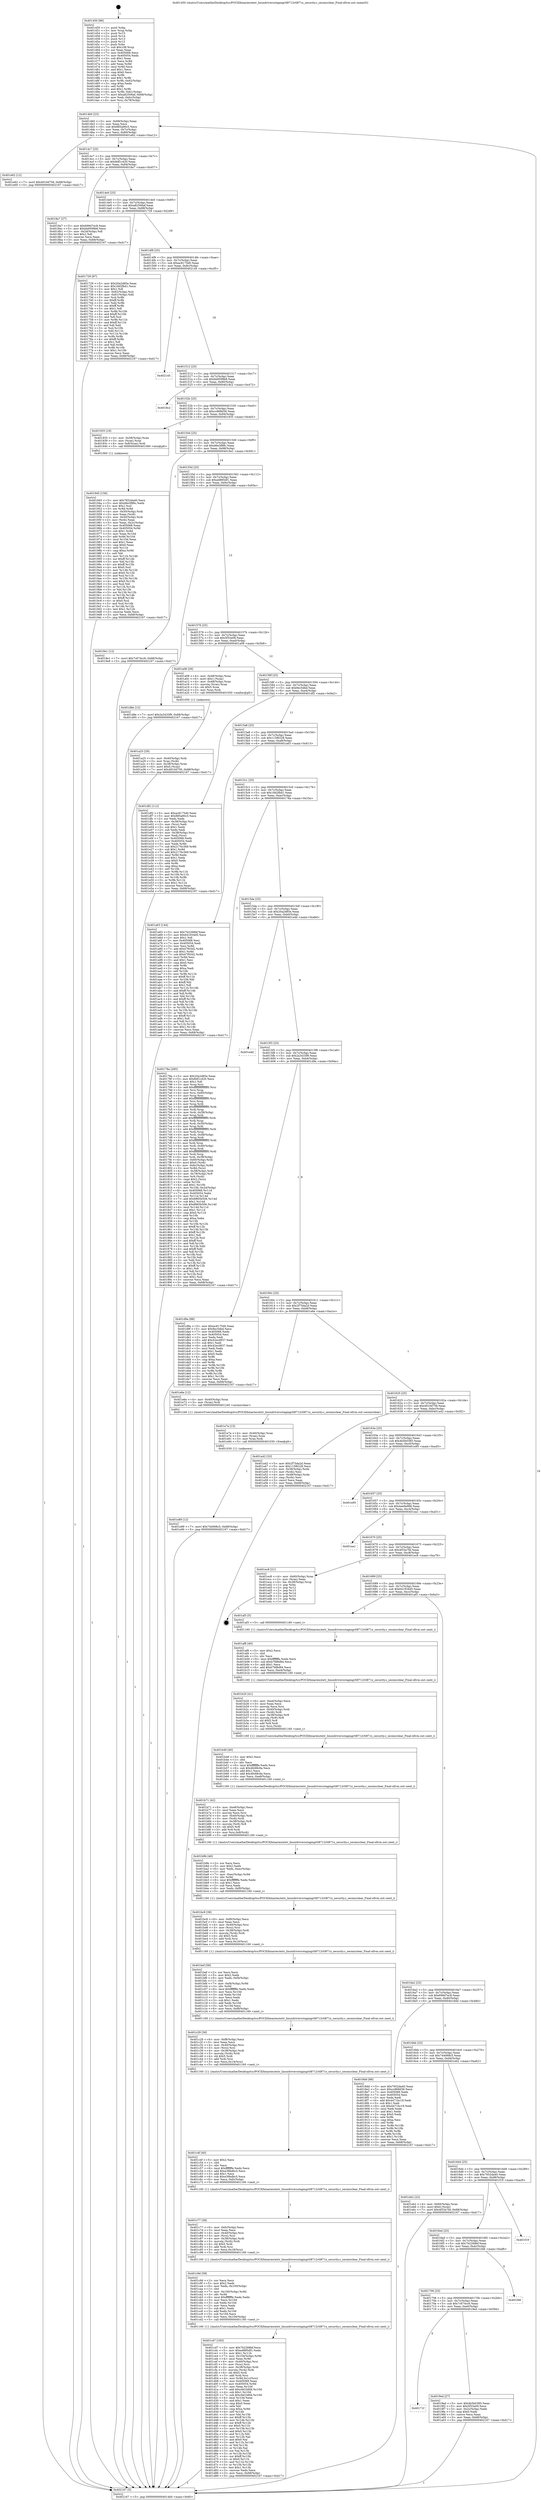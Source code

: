 digraph "0x401450" {
  label = "0x401450 (/mnt/c/Users/mathe/Desktop/tcc/POCII/binaries/extr_linuxdriversstagingrtl8712rtl871x_security.c_secmicclear_Final-ollvm.out::main(0))"
  labelloc = "t"
  node[shape=record]

  Entry [label="",width=0.3,height=0.3,shape=circle,fillcolor=black,style=filled]
  "0x4014b0" [label="{
     0x4014b0 [23]\l
     | [instrs]\l
     &nbsp;&nbsp;0x4014b0 \<+3\>: mov -0x68(%rbp),%eax\l
     &nbsp;&nbsp;0x4014b3 \<+2\>: mov %eax,%ecx\l
     &nbsp;&nbsp;0x4014b5 \<+6\>: sub $0x885a90c5,%ecx\l
     &nbsp;&nbsp;0x4014bb \<+3\>: mov %eax,-0x7c(%rbp)\l
     &nbsp;&nbsp;0x4014be \<+3\>: mov %ecx,-0x80(%rbp)\l
     &nbsp;&nbsp;0x4014c1 \<+6\>: je 0000000000401e62 \<main+0xa12\>\l
  }"]
  "0x401e62" [label="{
     0x401e62 [12]\l
     | [instrs]\l
     &nbsp;&nbsp;0x401e62 \<+7\>: movl $0x4910d756,-0x68(%rbp)\l
     &nbsp;&nbsp;0x401e69 \<+5\>: jmp 0000000000402167 \<main+0xd17\>\l
  }"]
  "0x4014c7" [label="{
     0x4014c7 [25]\l
     | [instrs]\l
     &nbsp;&nbsp;0x4014c7 \<+5\>: jmp 00000000004014cc \<main+0x7c\>\l
     &nbsp;&nbsp;0x4014cc \<+3\>: mov -0x7c(%rbp),%eax\l
     &nbsp;&nbsp;0x4014cf \<+5\>: sub $0x8df1c420,%eax\l
     &nbsp;&nbsp;0x4014d4 \<+6\>: mov %eax,-0x84(%rbp)\l
     &nbsp;&nbsp;0x4014da \<+6\>: je 00000000004018a7 \<main+0x457\>\l
  }"]
  Exit [label="",width=0.3,height=0.3,shape=circle,fillcolor=black,style=filled,peripheries=2]
  "0x4018a7" [label="{
     0x4018a7 [27]\l
     | [instrs]\l
     &nbsp;&nbsp;0x4018a7 \<+5\>: mov $0x699d7ec8,%eax\l
     &nbsp;&nbsp;0x4018ac \<+5\>: mov $0xbb9599b8,%ecx\l
     &nbsp;&nbsp;0x4018b1 \<+3\>: mov -0x2d(%rbp),%dl\l
     &nbsp;&nbsp;0x4018b4 \<+3\>: test $0x1,%dl\l
     &nbsp;&nbsp;0x4018b7 \<+3\>: cmovne %ecx,%eax\l
     &nbsp;&nbsp;0x4018ba \<+3\>: mov %eax,-0x68(%rbp)\l
     &nbsp;&nbsp;0x4018bd \<+5\>: jmp 0000000000402167 \<main+0xd17\>\l
  }"]
  "0x4014e0" [label="{
     0x4014e0 [25]\l
     | [instrs]\l
     &nbsp;&nbsp;0x4014e0 \<+5\>: jmp 00000000004014e5 \<main+0x95\>\l
     &nbsp;&nbsp;0x4014e5 \<+3\>: mov -0x7c(%rbp),%eax\l
     &nbsp;&nbsp;0x4014e8 \<+5\>: sub $0xa82506af,%eax\l
     &nbsp;&nbsp;0x4014ed \<+6\>: mov %eax,-0x88(%rbp)\l
     &nbsp;&nbsp;0x4014f3 \<+6\>: je 0000000000401729 \<main+0x2d9\>\l
  }"]
  "0x401e89" [label="{
     0x401e89 [12]\l
     | [instrs]\l
     &nbsp;&nbsp;0x401e89 \<+7\>: movl $0x744068c5,-0x68(%rbp)\l
     &nbsp;&nbsp;0x401e90 \<+5\>: jmp 0000000000402167 \<main+0xd17\>\l
  }"]
  "0x401729" [label="{
     0x401729 [97]\l
     | [instrs]\l
     &nbsp;&nbsp;0x401729 \<+5\>: mov $0x20a2d85e,%eax\l
     &nbsp;&nbsp;0x40172e \<+5\>: mov $0x18d2fbd1,%ecx\l
     &nbsp;&nbsp;0x401733 \<+2\>: mov $0x1,%dl\l
     &nbsp;&nbsp;0x401735 \<+4\>: mov -0x62(%rbp),%sil\l
     &nbsp;&nbsp;0x401739 \<+4\>: mov -0x61(%rbp),%dil\l
     &nbsp;&nbsp;0x40173d \<+3\>: mov %sil,%r8b\l
     &nbsp;&nbsp;0x401740 \<+4\>: xor $0xff,%r8b\l
     &nbsp;&nbsp;0x401744 \<+3\>: mov %dil,%r9b\l
     &nbsp;&nbsp;0x401747 \<+4\>: xor $0xff,%r9b\l
     &nbsp;&nbsp;0x40174b \<+3\>: xor $0x1,%dl\l
     &nbsp;&nbsp;0x40174e \<+3\>: mov %r8b,%r10b\l
     &nbsp;&nbsp;0x401751 \<+4\>: and $0xff,%r10b\l
     &nbsp;&nbsp;0x401755 \<+3\>: and %dl,%sil\l
     &nbsp;&nbsp;0x401758 \<+3\>: mov %r9b,%r11b\l
     &nbsp;&nbsp;0x40175b \<+4\>: and $0xff,%r11b\l
     &nbsp;&nbsp;0x40175f \<+3\>: and %dl,%dil\l
     &nbsp;&nbsp;0x401762 \<+3\>: or %sil,%r10b\l
     &nbsp;&nbsp;0x401765 \<+3\>: or %dil,%r11b\l
     &nbsp;&nbsp;0x401768 \<+3\>: xor %r11b,%r10b\l
     &nbsp;&nbsp;0x40176b \<+3\>: or %r9b,%r8b\l
     &nbsp;&nbsp;0x40176e \<+4\>: xor $0xff,%r8b\l
     &nbsp;&nbsp;0x401772 \<+3\>: or $0x1,%dl\l
     &nbsp;&nbsp;0x401775 \<+3\>: and %dl,%r8b\l
     &nbsp;&nbsp;0x401778 \<+3\>: or %r8b,%r10b\l
     &nbsp;&nbsp;0x40177b \<+4\>: test $0x1,%r10b\l
     &nbsp;&nbsp;0x40177f \<+3\>: cmovne %ecx,%eax\l
     &nbsp;&nbsp;0x401782 \<+3\>: mov %eax,-0x68(%rbp)\l
     &nbsp;&nbsp;0x401785 \<+5\>: jmp 0000000000402167 \<main+0xd17\>\l
  }"]
  "0x4014f9" [label="{
     0x4014f9 [25]\l
     | [instrs]\l
     &nbsp;&nbsp;0x4014f9 \<+5\>: jmp 00000000004014fe \<main+0xae\>\l
     &nbsp;&nbsp;0x4014fe \<+3\>: mov -0x7c(%rbp),%eax\l
     &nbsp;&nbsp;0x401501 \<+5\>: sub $0xac8175d0,%eax\l
     &nbsp;&nbsp;0x401506 \<+6\>: mov %eax,-0x8c(%rbp)\l
     &nbsp;&nbsp;0x40150c \<+6\>: je 0000000000402145 \<main+0xcf5\>\l
  }"]
  "0x402167" [label="{
     0x402167 [5]\l
     | [instrs]\l
     &nbsp;&nbsp;0x402167 \<+5\>: jmp 00000000004014b0 \<main+0x60\>\l
  }"]
  "0x401450" [label="{
     0x401450 [96]\l
     | [instrs]\l
     &nbsp;&nbsp;0x401450 \<+1\>: push %rbp\l
     &nbsp;&nbsp;0x401451 \<+3\>: mov %rsp,%rbp\l
     &nbsp;&nbsp;0x401454 \<+2\>: push %r15\l
     &nbsp;&nbsp;0x401456 \<+2\>: push %r14\l
     &nbsp;&nbsp;0x401458 \<+2\>: push %r13\l
     &nbsp;&nbsp;0x40145a \<+2\>: push %r12\l
     &nbsp;&nbsp;0x40145c \<+1\>: push %rbx\l
     &nbsp;&nbsp;0x40145d \<+7\>: sub $0x108,%rsp\l
     &nbsp;&nbsp;0x401464 \<+2\>: xor %eax,%eax\l
     &nbsp;&nbsp;0x401466 \<+7\>: mov 0x405068,%ecx\l
     &nbsp;&nbsp;0x40146d \<+7\>: mov 0x405054,%edx\l
     &nbsp;&nbsp;0x401474 \<+3\>: sub $0x1,%eax\l
     &nbsp;&nbsp;0x401477 \<+3\>: mov %ecx,%r8d\l
     &nbsp;&nbsp;0x40147a \<+3\>: add %eax,%r8d\l
     &nbsp;&nbsp;0x40147d \<+4\>: imul %r8d,%ecx\l
     &nbsp;&nbsp;0x401481 \<+3\>: and $0x1,%ecx\l
     &nbsp;&nbsp;0x401484 \<+3\>: cmp $0x0,%ecx\l
     &nbsp;&nbsp;0x401487 \<+4\>: sete %r9b\l
     &nbsp;&nbsp;0x40148b \<+4\>: and $0x1,%r9b\l
     &nbsp;&nbsp;0x40148f \<+4\>: mov %r9b,-0x62(%rbp)\l
     &nbsp;&nbsp;0x401493 \<+3\>: cmp $0xa,%edx\l
     &nbsp;&nbsp;0x401496 \<+4\>: setl %r9b\l
     &nbsp;&nbsp;0x40149a \<+4\>: and $0x1,%r9b\l
     &nbsp;&nbsp;0x40149e \<+4\>: mov %r9b,-0x61(%rbp)\l
     &nbsp;&nbsp;0x4014a2 \<+7\>: movl $0xa82506af,-0x68(%rbp)\l
     &nbsp;&nbsp;0x4014a9 \<+3\>: mov %edi,-0x6c(%rbp)\l
     &nbsp;&nbsp;0x4014ac \<+4\>: mov %rsi,-0x78(%rbp)\l
  }"]
  "0x401e7a" [label="{
     0x401e7a [15]\l
     | [instrs]\l
     &nbsp;&nbsp;0x401e7a \<+4\>: mov -0x40(%rbp),%rax\l
     &nbsp;&nbsp;0x401e7e \<+3\>: mov (%rax),%rax\l
     &nbsp;&nbsp;0x401e81 \<+3\>: mov %rax,%rdi\l
     &nbsp;&nbsp;0x401e84 \<+5\>: call 0000000000401030 \<free@plt\>\l
     | [calls]\l
     &nbsp;&nbsp;0x401030 \{1\} (unknown)\l
  }"]
  "0x402145" [label="{
     0x402145\l
  }", style=dashed]
  "0x401512" [label="{
     0x401512 [25]\l
     | [instrs]\l
     &nbsp;&nbsp;0x401512 \<+5\>: jmp 0000000000401517 \<main+0xc7\>\l
     &nbsp;&nbsp;0x401517 \<+3\>: mov -0x7c(%rbp),%eax\l
     &nbsp;&nbsp;0x40151a \<+5\>: sub $0xbb9599b8,%eax\l
     &nbsp;&nbsp;0x40151f \<+6\>: mov %eax,-0x90(%rbp)\l
     &nbsp;&nbsp;0x401525 \<+6\>: je 00000000004018c2 \<main+0x472\>\l
  }"]
  "0x401cd7" [label="{
     0x401cd7 [183]\l
     | [instrs]\l
     &nbsp;&nbsp;0x401cd7 \<+5\>: mov $0x7b2268bf,%ecx\l
     &nbsp;&nbsp;0x401cdc \<+5\>: mov $0xed885df1,%edx\l
     &nbsp;&nbsp;0x401ce1 \<+3\>: mov $0x1,%r11b\l
     &nbsp;&nbsp;0x401ce4 \<+7\>: mov -0x104(%rbp),%r9d\l
     &nbsp;&nbsp;0x401ceb \<+4\>: imul %eax,%r9d\l
     &nbsp;&nbsp;0x401cef \<+4\>: mov -0x40(%rbp),%rsi\l
     &nbsp;&nbsp;0x401cf3 \<+3\>: mov (%rsi),%rsi\l
     &nbsp;&nbsp;0x401cf6 \<+4\>: mov -0x38(%rbp),%rdi\l
     &nbsp;&nbsp;0x401cfa \<+3\>: movslq (%rdi),%rdi\l
     &nbsp;&nbsp;0x401cfd \<+4\>: shl $0x5,%rdi\l
     &nbsp;&nbsp;0x401d01 \<+3\>: add %rdi,%rsi\l
     &nbsp;&nbsp;0x401d04 \<+4\>: mov %r9d,0x1c(%rsi)\l
     &nbsp;&nbsp;0x401d08 \<+7\>: mov 0x405068,%eax\l
     &nbsp;&nbsp;0x401d0f \<+8\>: mov 0x405054,%r9d\l
     &nbsp;&nbsp;0x401d17 \<+3\>: mov %eax,%r10d\l
     &nbsp;&nbsp;0x401d1a \<+7\>: add $0xc6d1bfd4,%r10d\l
     &nbsp;&nbsp;0x401d21 \<+4\>: sub $0x1,%r10d\l
     &nbsp;&nbsp;0x401d25 \<+7\>: sub $0xc6d1bfd4,%r10d\l
     &nbsp;&nbsp;0x401d2c \<+4\>: imul %r10d,%eax\l
     &nbsp;&nbsp;0x401d30 \<+3\>: and $0x1,%eax\l
     &nbsp;&nbsp;0x401d33 \<+3\>: cmp $0x0,%eax\l
     &nbsp;&nbsp;0x401d36 \<+3\>: sete %bl\l
     &nbsp;&nbsp;0x401d39 \<+4\>: cmp $0xa,%r9d\l
     &nbsp;&nbsp;0x401d3d \<+4\>: setl %r14b\l
     &nbsp;&nbsp;0x401d41 \<+3\>: mov %bl,%r15b\l
     &nbsp;&nbsp;0x401d44 \<+4\>: xor $0xff,%r15b\l
     &nbsp;&nbsp;0x401d48 \<+3\>: mov %r14b,%r12b\l
     &nbsp;&nbsp;0x401d4b \<+4\>: xor $0xff,%r12b\l
     &nbsp;&nbsp;0x401d4f \<+4\>: xor $0x0,%r11b\l
     &nbsp;&nbsp;0x401d53 \<+3\>: mov %r15b,%r13b\l
     &nbsp;&nbsp;0x401d56 \<+4\>: and $0x0,%r13b\l
     &nbsp;&nbsp;0x401d5a \<+3\>: and %r11b,%bl\l
     &nbsp;&nbsp;0x401d5d \<+3\>: mov %r12b,%al\l
     &nbsp;&nbsp;0x401d60 \<+2\>: and $0x0,%al\l
     &nbsp;&nbsp;0x401d62 \<+3\>: and %r11b,%r14b\l
     &nbsp;&nbsp;0x401d65 \<+3\>: or %bl,%r13b\l
     &nbsp;&nbsp;0x401d68 \<+3\>: or %r14b,%al\l
     &nbsp;&nbsp;0x401d6b \<+3\>: xor %al,%r13b\l
     &nbsp;&nbsp;0x401d6e \<+3\>: or %r12b,%r15b\l
     &nbsp;&nbsp;0x401d71 \<+4\>: xor $0xff,%r15b\l
     &nbsp;&nbsp;0x401d75 \<+4\>: or $0x0,%r11b\l
     &nbsp;&nbsp;0x401d79 \<+3\>: and %r11b,%r15b\l
     &nbsp;&nbsp;0x401d7c \<+3\>: or %r15b,%r13b\l
     &nbsp;&nbsp;0x401d7f \<+4\>: test $0x1,%r13b\l
     &nbsp;&nbsp;0x401d83 \<+3\>: cmovne %edx,%ecx\l
     &nbsp;&nbsp;0x401d86 \<+3\>: mov %ecx,-0x68(%rbp)\l
     &nbsp;&nbsp;0x401d89 \<+5\>: jmp 0000000000402167 \<main+0xd17\>\l
  }"]
  "0x4018c2" [label="{
     0x4018c2\l
  }", style=dashed]
  "0x40152b" [label="{
     0x40152b [25]\l
     | [instrs]\l
     &nbsp;&nbsp;0x40152b \<+5\>: jmp 0000000000401530 \<main+0xe0\>\l
     &nbsp;&nbsp;0x401530 \<+3\>: mov -0x7c(%rbp),%eax\l
     &nbsp;&nbsp;0x401533 \<+5\>: sub $0xcc868d36,%eax\l
     &nbsp;&nbsp;0x401538 \<+6\>: mov %eax,-0x94(%rbp)\l
     &nbsp;&nbsp;0x40153e \<+6\>: je 0000000000401935 \<main+0x4e5\>\l
  }"]
  "0x401c9d" [label="{
     0x401c9d [58]\l
     | [instrs]\l
     &nbsp;&nbsp;0x401c9d \<+2\>: xor %ecx,%ecx\l
     &nbsp;&nbsp;0x401c9f \<+5\>: mov $0x2,%edx\l
     &nbsp;&nbsp;0x401ca4 \<+6\>: mov %edx,-0x100(%rbp)\l
     &nbsp;&nbsp;0x401caa \<+1\>: cltd\l
     &nbsp;&nbsp;0x401cab \<+7\>: mov -0x100(%rbp),%r9d\l
     &nbsp;&nbsp;0x401cb2 \<+3\>: idiv %r9d\l
     &nbsp;&nbsp;0x401cb5 \<+6\>: imul $0xfffffffe,%edx,%edx\l
     &nbsp;&nbsp;0x401cbb \<+3\>: mov %ecx,%r10d\l
     &nbsp;&nbsp;0x401cbe \<+3\>: sub %edx,%r10d\l
     &nbsp;&nbsp;0x401cc1 \<+2\>: mov %ecx,%edx\l
     &nbsp;&nbsp;0x401cc3 \<+3\>: sub $0x1,%edx\l
     &nbsp;&nbsp;0x401cc6 \<+3\>: add %edx,%r10d\l
     &nbsp;&nbsp;0x401cc9 \<+3\>: sub %r10d,%ecx\l
     &nbsp;&nbsp;0x401ccc \<+6\>: mov %ecx,-0x104(%rbp)\l
     &nbsp;&nbsp;0x401cd2 \<+5\>: call 0000000000401160 \<next_i\>\l
     | [calls]\l
     &nbsp;&nbsp;0x401160 \{1\} (/mnt/c/Users/mathe/Desktop/tcc/POCII/binaries/extr_linuxdriversstagingrtl8712rtl871x_security.c_secmicclear_Final-ollvm.out::next_i)\l
  }"]
  "0x401935" [label="{
     0x401935 [16]\l
     | [instrs]\l
     &nbsp;&nbsp;0x401935 \<+4\>: mov -0x58(%rbp),%rax\l
     &nbsp;&nbsp;0x401939 \<+3\>: mov (%rax),%rax\l
     &nbsp;&nbsp;0x40193c \<+4\>: mov 0x8(%rax),%rdi\l
     &nbsp;&nbsp;0x401940 \<+5\>: call 0000000000401060 \<atoi@plt\>\l
     | [calls]\l
     &nbsp;&nbsp;0x401060 \{1\} (unknown)\l
  }"]
  "0x401544" [label="{
     0x401544 [25]\l
     | [instrs]\l
     &nbsp;&nbsp;0x401544 \<+5\>: jmp 0000000000401549 \<main+0xf9\>\l
     &nbsp;&nbsp;0x401549 \<+3\>: mov -0x7c(%rbp),%eax\l
     &nbsp;&nbsp;0x40154c \<+5\>: sub $0xd6e3f88c,%eax\l
     &nbsp;&nbsp;0x401551 \<+6\>: mov %eax,-0x98(%rbp)\l
     &nbsp;&nbsp;0x401557 \<+6\>: je 00000000004019e1 \<main+0x591\>\l
  }"]
  "0x401c77" [label="{
     0x401c77 [38]\l
     | [instrs]\l
     &nbsp;&nbsp;0x401c77 \<+6\>: mov -0xfc(%rbp),%ecx\l
     &nbsp;&nbsp;0x401c7d \<+3\>: imul %eax,%ecx\l
     &nbsp;&nbsp;0x401c80 \<+4\>: mov -0x40(%rbp),%rsi\l
     &nbsp;&nbsp;0x401c84 \<+3\>: mov (%rsi),%rsi\l
     &nbsp;&nbsp;0x401c87 \<+4\>: mov -0x38(%rbp),%rdi\l
     &nbsp;&nbsp;0x401c8b \<+3\>: movslq (%rdi),%rdi\l
     &nbsp;&nbsp;0x401c8e \<+4\>: shl $0x5,%rdi\l
     &nbsp;&nbsp;0x401c92 \<+3\>: add %rdi,%rsi\l
     &nbsp;&nbsp;0x401c95 \<+3\>: mov %ecx,0x18(%rsi)\l
     &nbsp;&nbsp;0x401c98 \<+5\>: call 0000000000401160 \<next_i\>\l
     | [calls]\l
     &nbsp;&nbsp;0x401160 \{1\} (/mnt/c/Users/mathe/Desktop/tcc/POCII/binaries/extr_linuxdriversstagingrtl8712rtl871x_security.c_secmicclear_Final-ollvm.out::next_i)\l
  }"]
  "0x4019e1" [label="{
     0x4019e1 [12]\l
     | [instrs]\l
     &nbsp;&nbsp;0x4019e1 \<+7\>: movl $0x7c674cc6,-0x68(%rbp)\l
     &nbsp;&nbsp;0x4019e8 \<+5\>: jmp 0000000000402167 \<main+0xd17\>\l
  }"]
  "0x40155d" [label="{
     0x40155d [25]\l
     | [instrs]\l
     &nbsp;&nbsp;0x40155d \<+5\>: jmp 0000000000401562 \<main+0x112\>\l
     &nbsp;&nbsp;0x401562 \<+3\>: mov -0x7c(%rbp),%eax\l
     &nbsp;&nbsp;0x401565 \<+5\>: sub $0xed885df1,%eax\l
     &nbsp;&nbsp;0x40156a \<+6\>: mov %eax,-0x9c(%rbp)\l
     &nbsp;&nbsp;0x401570 \<+6\>: je 0000000000401d8e \<main+0x93e\>\l
  }"]
  "0x401c4f" [label="{
     0x401c4f [40]\l
     | [instrs]\l
     &nbsp;&nbsp;0x401c4f \<+5\>: mov $0x2,%ecx\l
     &nbsp;&nbsp;0x401c54 \<+1\>: cltd\l
     &nbsp;&nbsp;0x401c55 \<+2\>: idiv %ecx\l
     &nbsp;&nbsp;0x401c57 \<+6\>: imul $0xfffffffe,%edx,%ecx\l
     &nbsp;&nbsp;0x401c5d \<+6\>: add $0xe39bdbc5,%ecx\l
     &nbsp;&nbsp;0x401c63 \<+3\>: add $0x1,%ecx\l
     &nbsp;&nbsp;0x401c66 \<+6\>: sub $0xe39bdbc5,%ecx\l
     &nbsp;&nbsp;0x401c6c \<+6\>: mov %ecx,-0xfc(%rbp)\l
     &nbsp;&nbsp;0x401c72 \<+5\>: call 0000000000401160 \<next_i\>\l
     | [calls]\l
     &nbsp;&nbsp;0x401160 \{1\} (/mnt/c/Users/mathe/Desktop/tcc/POCII/binaries/extr_linuxdriversstagingrtl8712rtl871x_security.c_secmicclear_Final-ollvm.out::next_i)\l
  }"]
  "0x401d8e" [label="{
     0x401d8e [12]\l
     | [instrs]\l
     &nbsp;&nbsp;0x401d8e \<+7\>: movl $0x2a3433f9,-0x68(%rbp)\l
     &nbsp;&nbsp;0x401d95 \<+5\>: jmp 0000000000402167 \<main+0xd17\>\l
  }"]
  "0x401576" [label="{
     0x401576 [25]\l
     | [instrs]\l
     &nbsp;&nbsp;0x401576 \<+5\>: jmp 000000000040157b \<main+0x12b\>\l
     &nbsp;&nbsp;0x40157b \<+3\>: mov -0x7c(%rbp),%eax\l
     &nbsp;&nbsp;0x40157e \<+5\>: sub $0x5f33a09,%eax\l
     &nbsp;&nbsp;0x401583 \<+6\>: mov %eax,-0xa0(%rbp)\l
     &nbsp;&nbsp;0x401589 \<+6\>: je 0000000000401a08 \<main+0x5b8\>\l
  }"]
  "0x401c29" [label="{
     0x401c29 [38]\l
     | [instrs]\l
     &nbsp;&nbsp;0x401c29 \<+6\>: mov -0xf8(%rbp),%ecx\l
     &nbsp;&nbsp;0x401c2f \<+3\>: imul %eax,%ecx\l
     &nbsp;&nbsp;0x401c32 \<+4\>: mov -0x40(%rbp),%rsi\l
     &nbsp;&nbsp;0x401c36 \<+3\>: mov (%rsi),%rsi\l
     &nbsp;&nbsp;0x401c39 \<+4\>: mov -0x38(%rbp),%rdi\l
     &nbsp;&nbsp;0x401c3d \<+3\>: movslq (%rdi),%rdi\l
     &nbsp;&nbsp;0x401c40 \<+4\>: shl $0x5,%rdi\l
     &nbsp;&nbsp;0x401c44 \<+3\>: add %rdi,%rsi\l
     &nbsp;&nbsp;0x401c47 \<+3\>: mov %ecx,0x14(%rsi)\l
     &nbsp;&nbsp;0x401c4a \<+5\>: call 0000000000401160 \<next_i\>\l
     | [calls]\l
     &nbsp;&nbsp;0x401160 \{1\} (/mnt/c/Users/mathe/Desktop/tcc/POCII/binaries/extr_linuxdriversstagingrtl8712rtl871x_security.c_secmicclear_Final-ollvm.out::next_i)\l
  }"]
  "0x401a08" [label="{
     0x401a08 [29]\l
     | [instrs]\l
     &nbsp;&nbsp;0x401a08 \<+4\>: mov -0x48(%rbp),%rax\l
     &nbsp;&nbsp;0x401a0c \<+6\>: movl $0x1,(%rax)\l
     &nbsp;&nbsp;0x401a12 \<+4\>: mov -0x48(%rbp),%rax\l
     &nbsp;&nbsp;0x401a16 \<+3\>: movslq (%rax),%rax\l
     &nbsp;&nbsp;0x401a19 \<+4\>: shl $0x5,%rax\l
     &nbsp;&nbsp;0x401a1d \<+3\>: mov %rax,%rdi\l
     &nbsp;&nbsp;0x401a20 \<+5\>: call 0000000000401050 \<malloc@plt\>\l
     | [calls]\l
     &nbsp;&nbsp;0x401050 \{1\} (unknown)\l
  }"]
  "0x40158f" [label="{
     0x40158f [25]\l
     | [instrs]\l
     &nbsp;&nbsp;0x40158f \<+5\>: jmp 0000000000401594 \<main+0x144\>\l
     &nbsp;&nbsp;0x401594 \<+3\>: mov -0x7c(%rbp),%eax\l
     &nbsp;&nbsp;0x401597 \<+5\>: sub $0x9ec5dbd,%eax\l
     &nbsp;&nbsp;0x40159c \<+6\>: mov %eax,-0xa4(%rbp)\l
     &nbsp;&nbsp;0x4015a2 \<+6\>: je 0000000000401df2 \<main+0x9a2\>\l
  }"]
  "0x401bef" [label="{
     0x401bef [58]\l
     | [instrs]\l
     &nbsp;&nbsp;0x401bef \<+2\>: xor %ecx,%ecx\l
     &nbsp;&nbsp;0x401bf1 \<+5\>: mov $0x2,%edx\l
     &nbsp;&nbsp;0x401bf6 \<+6\>: mov %edx,-0xf4(%rbp)\l
     &nbsp;&nbsp;0x401bfc \<+1\>: cltd\l
     &nbsp;&nbsp;0x401bfd \<+7\>: mov -0xf4(%rbp),%r9d\l
     &nbsp;&nbsp;0x401c04 \<+3\>: idiv %r9d\l
     &nbsp;&nbsp;0x401c07 \<+6\>: imul $0xfffffffe,%edx,%edx\l
     &nbsp;&nbsp;0x401c0d \<+3\>: mov %ecx,%r10d\l
     &nbsp;&nbsp;0x401c10 \<+3\>: sub %edx,%r10d\l
     &nbsp;&nbsp;0x401c13 \<+2\>: mov %ecx,%edx\l
     &nbsp;&nbsp;0x401c15 \<+3\>: sub $0x1,%edx\l
     &nbsp;&nbsp;0x401c18 \<+3\>: add %edx,%r10d\l
     &nbsp;&nbsp;0x401c1b \<+3\>: sub %r10d,%ecx\l
     &nbsp;&nbsp;0x401c1e \<+6\>: mov %ecx,-0xf8(%rbp)\l
     &nbsp;&nbsp;0x401c24 \<+5\>: call 0000000000401160 \<next_i\>\l
     | [calls]\l
     &nbsp;&nbsp;0x401160 \{1\} (/mnt/c/Users/mathe/Desktop/tcc/POCII/binaries/extr_linuxdriversstagingrtl8712rtl871x_security.c_secmicclear_Final-ollvm.out::next_i)\l
  }"]
  "0x401df2" [label="{
     0x401df2 [112]\l
     | [instrs]\l
     &nbsp;&nbsp;0x401df2 \<+5\>: mov $0xac8175d0,%eax\l
     &nbsp;&nbsp;0x401df7 \<+5\>: mov $0x885a90c5,%ecx\l
     &nbsp;&nbsp;0x401dfc \<+2\>: xor %edx,%edx\l
     &nbsp;&nbsp;0x401dfe \<+4\>: mov -0x38(%rbp),%rsi\l
     &nbsp;&nbsp;0x401e02 \<+2\>: mov (%rsi),%edi\l
     &nbsp;&nbsp;0x401e04 \<+3\>: sub $0x1,%edx\l
     &nbsp;&nbsp;0x401e07 \<+2\>: sub %edx,%edi\l
     &nbsp;&nbsp;0x401e09 \<+4\>: mov -0x38(%rbp),%rsi\l
     &nbsp;&nbsp;0x401e0d \<+2\>: mov %edi,(%rsi)\l
     &nbsp;&nbsp;0x401e0f \<+7\>: mov 0x405068,%edx\l
     &nbsp;&nbsp;0x401e16 \<+7\>: mov 0x405054,%edi\l
     &nbsp;&nbsp;0x401e1d \<+3\>: mov %edx,%r8d\l
     &nbsp;&nbsp;0x401e20 \<+7\>: sub $0x2176c369,%r8d\l
     &nbsp;&nbsp;0x401e27 \<+4\>: sub $0x1,%r8d\l
     &nbsp;&nbsp;0x401e2b \<+7\>: add $0x2176c369,%r8d\l
     &nbsp;&nbsp;0x401e32 \<+4\>: imul %r8d,%edx\l
     &nbsp;&nbsp;0x401e36 \<+3\>: and $0x1,%edx\l
     &nbsp;&nbsp;0x401e39 \<+3\>: cmp $0x0,%edx\l
     &nbsp;&nbsp;0x401e3c \<+4\>: sete %r9b\l
     &nbsp;&nbsp;0x401e40 \<+3\>: cmp $0xa,%edi\l
     &nbsp;&nbsp;0x401e43 \<+4\>: setl %r10b\l
     &nbsp;&nbsp;0x401e47 \<+3\>: mov %r9b,%r11b\l
     &nbsp;&nbsp;0x401e4a \<+3\>: and %r10b,%r11b\l
     &nbsp;&nbsp;0x401e4d \<+3\>: xor %r10b,%r9b\l
     &nbsp;&nbsp;0x401e50 \<+3\>: or %r9b,%r11b\l
     &nbsp;&nbsp;0x401e53 \<+4\>: test $0x1,%r11b\l
     &nbsp;&nbsp;0x401e57 \<+3\>: cmovne %ecx,%eax\l
     &nbsp;&nbsp;0x401e5a \<+3\>: mov %eax,-0x68(%rbp)\l
     &nbsp;&nbsp;0x401e5d \<+5\>: jmp 0000000000402167 \<main+0xd17\>\l
  }"]
  "0x4015a8" [label="{
     0x4015a8 [25]\l
     | [instrs]\l
     &nbsp;&nbsp;0x4015a8 \<+5\>: jmp 00000000004015ad \<main+0x15d\>\l
     &nbsp;&nbsp;0x4015ad \<+3\>: mov -0x7c(%rbp),%eax\l
     &nbsp;&nbsp;0x4015b0 \<+5\>: sub $0x115f6228,%eax\l
     &nbsp;&nbsp;0x4015b5 \<+6\>: mov %eax,-0xa8(%rbp)\l
     &nbsp;&nbsp;0x4015bb \<+6\>: je 0000000000401a63 \<main+0x613\>\l
  }"]
  "0x401bc9" [label="{
     0x401bc9 [38]\l
     | [instrs]\l
     &nbsp;&nbsp;0x401bc9 \<+6\>: mov -0xf0(%rbp),%ecx\l
     &nbsp;&nbsp;0x401bcf \<+3\>: imul %eax,%ecx\l
     &nbsp;&nbsp;0x401bd2 \<+4\>: mov -0x40(%rbp),%rsi\l
     &nbsp;&nbsp;0x401bd6 \<+3\>: mov (%rsi),%rsi\l
     &nbsp;&nbsp;0x401bd9 \<+4\>: mov -0x38(%rbp),%rdi\l
     &nbsp;&nbsp;0x401bdd \<+3\>: movslq (%rdi),%rdi\l
     &nbsp;&nbsp;0x401be0 \<+4\>: shl $0x5,%rdi\l
     &nbsp;&nbsp;0x401be4 \<+3\>: add %rdi,%rsi\l
     &nbsp;&nbsp;0x401be7 \<+3\>: mov %ecx,0x10(%rsi)\l
     &nbsp;&nbsp;0x401bea \<+5\>: call 0000000000401160 \<next_i\>\l
     | [calls]\l
     &nbsp;&nbsp;0x401160 \{1\} (/mnt/c/Users/mathe/Desktop/tcc/POCII/binaries/extr_linuxdriversstagingrtl8712rtl871x_security.c_secmicclear_Final-ollvm.out::next_i)\l
  }"]
  "0x401a63" [label="{
     0x401a63 [144]\l
     | [instrs]\l
     &nbsp;&nbsp;0x401a63 \<+5\>: mov $0x7b2268bf,%eax\l
     &nbsp;&nbsp;0x401a68 \<+5\>: mov $0x641934d5,%ecx\l
     &nbsp;&nbsp;0x401a6d \<+2\>: mov $0x1,%dl\l
     &nbsp;&nbsp;0x401a6f \<+7\>: mov 0x405068,%esi\l
     &nbsp;&nbsp;0x401a76 \<+7\>: mov 0x405054,%edi\l
     &nbsp;&nbsp;0x401a7d \<+3\>: mov %esi,%r8d\l
     &nbsp;&nbsp;0x401a80 \<+7\>: add $0x47f03d2,%r8d\l
     &nbsp;&nbsp;0x401a87 \<+4\>: sub $0x1,%r8d\l
     &nbsp;&nbsp;0x401a8b \<+7\>: sub $0x47f03d2,%r8d\l
     &nbsp;&nbsp;0x401a92 \<+4\>: imul %r8d,%esi\l
     &nbsp;&nbsp;0x401a96 \<+3\>: and $0x1,%esi\l
     &nbsp;&nbsp;0x401a99 \<+3\>: cmp $0x0,%esi\l
     &nbsp;&nbsp;0x401a9c \<+4\>: sete %r9b\l
     &nbsp;&nbsp;0x401aa0 \<+3\>: cmp $0xa,%edi\l
     &nbsp;&nbsp;0x401aa3 \<+4\>: setl %r10b\l
     &nbsp;&nbsp;0x401aa7 \<+3\>: mov %r9b,%r11b\l
     &nbsp;&nbsp;0x401aaa \<+4\>: xor $0xff,%r11b\l
     &nbsp;&nbsp;0x401aae \<+3\>: mov %r10b,%bl\l
     &nbsp;&nbsp;0x401ab1 \<+3\>: xor $0xff,%bl\l
     &nbsp;&nbsp;0x401ab4 \<+3\>: xor $0x1,%dl\l
     &nbsp;&nbsp;0x401ab7 \<+3\>: mov %r11b,%r14b\l
     &nbsp;&nbsp;0x401aba \<+4\>: and $0xff,%r14b\l
     &nbsp;&nbsp;0x401abe \<+3\>: and %dl,%r9b\l
     &nbsp;&nbsp;0x401ac1 \<+3\>: mov %bl,%r15b\l
     &nbsp;&nbsp;0x401ac4 \<+4\>: and $0xff,%r15b\l
     &nbsp;&nbsp;0x401ac8 \<+3\>: and %dl,%r10b\l
     &nbsp;&nbsp;0x401acb \<+3\>: or %r9b,%r14b\l
     &nbsp;&nbsp;0x401ace \<+3\>: or %r10b,%r15b\l
     &nbsp;&nbsp;0x401ad1 \<+3\>: xor %r15b,%r14b\l
     &nbsp;&nbsp;0x401ad4 \<+3\>: or %bl,%r11b\l
     &nbsp;&nbsp;0x401ad7 \<+4\>: xor $0xff,%r11b\l
     &nbsp;&nbsp;0x401adb \<+3\>: or $0x1,%dl\l
     &nbsp;&nbsp;0x401ade \<+3\>: and %dl,%r11b\l
     &nbsp;&nbsp;0x401ae1 \<+3\>: or %r11b,%r14b\l
     &nbsp;&nbsp;0x401ae4 \<+4\>: test $0x1,%r14b\l
     &nbsp;&nbsp;0x401ae8 \<+3\>: cmovne %ecx,%eax\l
     &nbsp;&nbsp;0x401aeb \<+3\>: mov %eax,-0x68(%rbp)\l
     &nbsp;&nbsp;0x401aee \<+5\>: jmp 0000000000402167 \<main+0xd17\>\l
  }"]
  "0x4015c1" [label="{
     0x4015c1 [25]\l
     | [instrs]\l
     &nbsp;&nbsp;0x4015c1 \<+5\>: jmp 00000000004015c6 \<main+0x176\>\l
     &nbsp;&nbsp;0x4015c6 \<+3\>: mov -0x7c(%rbp),%eax\l
     &nbsp;&nbsp;0x4015c9 \<+5\>: sub $0x18d2fbd1,%eax\l
     &nbsp;&nbsp;0x4015ce \<+6\>: mov %eax,-0xac(%rbp)\l
     &nbsp;&nbsp;0x4015d4 \<+6\>: je 000000000040178a \<main+0x33a\>\l
  }"]
  "0x401b9b" [label="{
     0x401b9b [46]\l
     | [instrs]\l
     &nbsp;&nbsp;0x401b9b \<+2\>: xor %ecx,%ecx\l
     &nbsp;&nbsp;0x401b9d \<+5\>: mov $0x2,%edx\l
     &nbsp;&nbsp;0x401ba2 \<+6\>: mov %edx,-0xec(%rbp)\l
     &nbsp;&nbsp;0x401ba8 \<+1\>: cltd\l
     &nbsp;&nbsp;0x401ba9 \<+7\>: mov -0xec(%rbp),%r9d\l
     &nbsp;&nbsp;0x401bb0 \<+3\>: idiv %r9d\l
     &nbsp;&nbsp;0x401bb3 \<+6\>: imul $0xfffffffe,%edx,%edx\l
     &nbsp;&nbsp;0x401bb9 \<+3\>: sub $0x1,%ecx\l
     &nbsp;&nbsp;0x401bbc \<+2\>: sub %ecx,%edx\l
     &nbsp;&nbsp;0x401bbe \<+6\>: mov %edx,-0xf0(%rbp)\l
     &nbsp;&nbsp;0x401bc4 \<+5\>: call 0000000000401160 \<next_i\>\l
     | [calls]\l
     &nbsp;&nbsp;0x401160 \{1\} (/mnt/c/Users/mathe/Desktop/tcc/POCII/binaries/extr_linuxdriversstagingrtl8712rtl871x_security.c_secmicclear_Final-ollvm.out::next_i)\l
  }"]
  "0x40178a" [label="{
     0x40178a [285]\l
     | [instrs]\l
     &nbsp;&nbsp;0x40178a \<+5\>: mov $0x20a2d85e,%eax\l
     &nbsp;&nbsp;0x40178f \<+5\>: mov $0x8df1c420,%ecx\l
     &nbsp;&nbsp;0x401794 \<+2\>: mov $0x1,%dl\l
     &nbsp;&nbsp;0x401796 \<+3\>: mov %rsp,%rsi\l
     &nbsp;&nbsp;0x401799 \<+4\>: add $0xfffffffffffffff0,%rsi\l
     &nbsp;&nbsp;0x40179d \<+3\>: mov %rsi,%rsp\l
     &nbsp;&nbsp;0x4017a0 \<+4\>: mov %rsi,-0x60(%rbp)\l
     &nbsp;&nbsp;0x4017a4 \<+3\>: mov %rsp,%rsi\l
     &nbsp;&nbsp;0x4017a7 \<+4\>: add $0xfffffffffffffff0,%rsi\l
     &nbsp;&nbsp;0x4017ab \<+3\>: mov %rsi,%rsp\l
     &nbsp;&nbsp;0x4017ae \<+3\>: mov %rsp,%rdi\l
     &nbsp;&nbsp;0x4017b1 \<+4\>: add $0xfffffffffffffff0,%rdi\l
     &nbsp;&nbsp;0x4017b5 \<+3\>: mov %rdi,%rsp\l
     &nbsp;&nbsp;0x4017b8 \<+4\>: mov %rdi,-0x58(%rbp)\l
     &nbsp;&nbsp;0x4017bc \<+3\>: mov %rsp,%rdi\l
     &nbsp;&nbsp;0x4017bf \<+4\>: add $0xfffffffffffffff0,%rdi\l
     &nbsp;&nbsp;0x4017c3 \<+3\>: mov %rdi,%rsp\l
     &nbsp;&nbsp;0x4017c6 \<+4\>: mov %rdi,-0x50(%rbp)\l
     &nbsp;&nbsp;0x4017ca \<+3\>: mov %rsp,%rdi\l
     &nbsp;&nbsp;0x4017cd \<+4\>: add $0xfffffffffffffff0,%rdi\l
     &nbsp;&nbsp;0x4017d1 \<+3\>: mov %rdi,%rsp\l
     &nbsp;&nbsp;0x4017d4 \<+4\>: mov %rdi,-0x48(%rbp)\l
     &nbsp;&nbsp;0x4017d8 \<+3\>: mov %rsp,%rdi\l
     &nbsp;&nbsp;0x4017db \<+4\>: add $0xfffffffffffffff0,%rdi\l
     &nbsp;&nbsp;0x4017df \<+3\>: mov %rdi,%rsp\l
     &nbsp;&nbsp;0x4017e2 \<+4\>: mov %rdi,-0x40(%rbp)\l
     &nbsp;&nbsp;0x4017e6 \<+3\>: mov %rsp,%rdi\l
     &nbsp;&nbsp;0x4017e9 \<+4\>: add $0xfffffffffffffff0,%rdi\l
     &nbsp;&nbsp;0x4017ed \<+3\>: mov %rdi,%rsp\l
     &nbsp;&nbsp;0x4017f0 \<+4\>: mov %rdi,-0x38(%rbp)\l
     &nbsp;&nbsp;0x4017f4 \<+4\>: mov -0x60(%rbp),%rdi\l
     &nbsp;&nbsp;0x4017f8 \<+6\>: movl $0x0,(%rdi)\l
     &nbsp;&nbsp;0x4017fe \<+4\>: mov -0x6c(%rbp),%r8d\l
     &nbsp;&nbsp;0x401802 \<+3\>: mov %r8d,(%rsi)\l
     &nbsp;&nbsp;0x401805 \<+4\>: mov -0x58(%rbp),%rdi\l
     &nbsp;&nbsp;0x401809 \<+4\>: mov -0x78(%rbp),%r9\l
     &nbsp;&nbsp;0x40180d \<+3\>: mov %r9,(%rdi)\l
     &nbsp;&nbsp;0x401810 \<+3\>: cmpl $0x2,(%rsi)\l
     &nbsp;&nbsp;0x401813 \<+4\>: setne %r10b\l
     &nbsp;&nbsp;0x401817 \<+4\>: and $0x1,%r10b\l
     &nbsp;&nbsp;0x40181b \<+4\>: mov %r10b,-0x2d(%rbp)\l
     &nbsp;&nbsp;0x40181f \<+8\>: mov 0x405068,%r11d\l
     &nbsp;&nbsp;0x401827 \<+7\>: mov 0x405054,%ebx\l
     &nbsp;&nbsp;0x40182e \<+3\>: mov %r11d,%r14d\l
     &nbsp;&nbsp;0x401831 \<+7\>: add $0x8865b506,%r14d\l
     &nbsp;&nbsp;0x401838 \<+4\>: sub $0x1,%r14d\l
     &nbsp;&nbsp;0x40183c \<+7\>: sub $0x8865b506,%r14d\l
     &nbsp;&nbsp;0x401843 \<+4\>: imul %r14d,%r11d\l
     &nbsp;&nbsp;0x401847 \<+4\>: and $0x1,%r11d\l
     &nbsp;&nbsp;0x40184b \<+4\>: cmp $0x0,%r11d\l
     &nbsp;&nbsp;0x40184f \<+4\>: sete %r10b\l
     &nbsp;&nbsp;0x401853 \<+3\>: cmp $0xa,%ebx\l
     &nbsp;&nbsp;0x401856 \<+4\>: setl %r15b\l
     &nbsp;&nbsp;0x40185a \<+3\>: mov %r10b,%r12b\l
     &nbsp;&nbsp;0x40185d \<+4\>: xor $0xff,%r12b\l
     &nbsp;&nbsp;0x401861 \<+3\>: mov %r15b,%r13b\l
     &nbsp;&nbsp;0x401864 \<+4\>: xor $0xff,%r13b\l
     &nbsp;&nbsp;0x401868 \<+3\>: xor $0x1,%dl\l
     &nbsp;&nbsp;0x40186b \<+3\>: mov %r12b,%sil\l
     &nbsp;&nbsp;0x40186e \<+4\>: and $0xff,%sil\l
     &nbsp;&nbsp;0x401872 \<+3\>: and %dl,%r10b\l
     &nbsp;&nbsp;0x401875 \<+3\>: mov %r13b,%dil\l
     &nbsp;&nbsp;0x401878 \<+4\>: and $0xff,%dil\l
     &nbsp;&nbsp;0x40187c \<+3\>: and %dl,%r15b\l
     &nbsp;&nbsp;0x40187f \<+3\>: or %r10b,%sil\l
     &nbsp;&nbsp;0x401882 \<+3\>: or %r15b,%dil\l
     &nbsp;&nbsp;0x401885 \<+3\>: xor %dil,%sil\l
     &nbsp;&nbsp;0x401888 \<+3\>: or %r13b,%r12b\l
     &nbsp;&nbsp;0x40188b \<+4\>: xor $0xff,%r12b\l
     &nbsp;&nbsp;0x40188f \<+3\>: or $0x1,%dl\l
     &nbsp;&nbsp;0x401892 \<+3\>: and %dl,%r12b\l
     &nbsp;&nbsp;0x401895 \<+3\>: or %r12b,%sil\l
     &nbsp;&nbsp;0x401898 \<+4\>: test $0x1,%sil\l
     &nbsp;&nbsp;0x40189c \<+3\>: cmovne %ecx,%eax\l
     &nbsp;&nbsp;0x40189f \<+3\>: mov %eax,-0x68(%rbp)\l
     &nbsp;&nbsp;0x4018a2 \<+5\>: jmp 0000000000402167 \<main+0xd17\>\l
  }"]
  "0x4015da" [label="{
     0x4015da [25]\l
     | [instrs]\l
     &nbsp;&nbsp;0x4015da \<+5\>: jmp 00000000004015df \<main+0x18f\>\l
     &nbsp;&nbsp;0x4015df \<+3\>: mov -0x7c(%rbp),%eax\l
     &nbsp;&nbsp;0x4015e2 \<+5\>: sub $0x20a2d85e,%eax\l
     &nbsp;&nbsp;0x4015e7 \<+6\>: mov %eax,-0xb0(%rbp)\l
     &nbsp;&nbsp;0x4015ed \<+6\>: je 0000000000401edd \<main+0xa8d\>\l
  }"]
  "0x401b71" [label="{
     0x401b71 [42]\l
     | [instrs]\l
     &nbsp;&nbsp;0x401b71 \<+6\>: mov -0xe8(%rbp),%ecx\l
     &nbsp;&nbsp;0x401b77 \<+3\>: imul %eax,%ecx\l
     &nbsp;&nbsp;0x401b7a \<+3\>: movslq %ecx,%rsi\l
     &nbsp;&nbsp;0x401b7d \<+4\>: mov -0x40(%rbp),%rdi\l
     &nbsp;&nbsp;0x401b81 \<+3\>: mov (%rdi),%rdi\l
     &nbsp;&nbsp;0x401b84 \<+4\>: mov -0x38(%rbp),%r8\l
     &nbsp;&nbsp;0x401b88 \<+3\>: movslq (%r8),%r8\l
     &nbsp;&nbsp;0x401b8b \<+4\>: shl $0x5,%r8\l
     &nbsp;&nbsp;0x401b8f \<+3\>: add %r8,%rdi\l
     &nbsp;&nbsp;0x401b92 \<+4\>: mov %rsi,0x8(%rdi)\l
     &nbsp;&nbsp;0x401b96 \<+5\>: call 0000000000401160 \<next_i\>\l
     | [calls]\l
     &nbsp;&nbsp;0x401160 \{1\} (/mnt/c/Users/mathe/Desktop/tcc/POCII/binaries/extr_linuxdriversstagingrtl8712rtl871x_security.c_secmicclear_Final-ollvm.out::next_i)\l
  }"]
  "0x401b49" [label="{
     0x401b49 [40]\l
     | [instrs]\l
     &nbsp;&nbsp;0x401b49 \<+5\>: mov $0x2,%ecx\l
     &nbsp;&nbsp;0x401b4e \<+1\>: cltd\l
     &nbsp;&nbsp;0x401b4f \<+2\>: idiv %ecx\l
     &nbsp;&nbsp;0x401b51 \<+6\>: imul $0xfffffffe,%edx,%ecx\l
     &nbsp;&nbsp;0x401b57 \<+6\>: sub $0x4fc68c9a,%ecx\l
     &nbsp;&nbsp;0x401b5d \<+3\>: add $0x1,%ecx\l
     &nbsp;&nbsp;0x401b60 \<+6\>: add $0x4fc68c9a,%ecx\l
     &nbsp;&nbsp;0x401b66 \<+6\>: mov %ecx,-0xe8(%rbp)\l
     &nbsp;&nbsp;0x401b6c \<+5\>: call 0000000000401160 \<next_i\>\l
     | [calls]\l
     &nbsp;&nbsp;0x401160 \{1\} (/mnt/c/Users/mathe/Desktop/tcc/POCII/binaries/extr_linuxdriversstagingrtl8712rtl871x_security.c_secmicclear_Final-ollvm.out::next_i)\l
  }"]
  "0x401edd" [label="{
     0x401edd\l
  }", style=dashed]
  "0x4015f3" [label="{
     0x4015f3 [25]\l
     | [instrs]\l
     &nbsp;&nbsp;0x4015f3 \<+5\>: jmp 00000000004015f8 \<main+0x1a8\>\l
     &nbsp;&nbsp;0x4015f8 \<+3\>: mov -0x7c(%rbp),%eax\l
     &nbsp;&nbsp;0x4015fb \<+5\>: sub $0x2a3433f9,%eax\l
     &nbsp;&nbsp;0x401600 \<+6\>: mov %eax,-0xb4(%rbp)\l
     &nbsp;&nbsp;0x401606 \<+6\>: je 0000000000401d9a \<main+0x94a\>\l
  }"]
  "0x401b20" [label="{
     0x401b20 [41]\l
     | [instrs]\l
     &nbsp;&nbsp;0x401b20 \<+6\>: mov -0xe4(%rbp),%ecx\l
     &nbsp;&nbsp;0x401b26 \<+3\>: imul %eax,%ecx\l
     &nbsp;&nbsp;0x401b29 \<+3\>: movslq %ecx,%rsi\l
     &nbsp;&nbsp;0x401b2c \<+4\>: mov -0x40(%rbp),%rdi\l
     &nbsp;&nbsp;0x401b30 \<+3\>: mov (%rdi),%rdi\l
     &nbsp;&nbsp;0x401b33 \<+4\>: mov -0x38(%rbp),%r8\l
     &nbsp;&nbsp;0x401b37 \<+3\>: movslq (%r8),%r8\l
     &nbsp;&nbsp;0x401b3a \<+4\>: shl $0x5,%r8\l
     &nbsp;&nbsp;0x401b3e \<+3\>: add %r8,%rdi\l
     &nbsp;&nbsp;0x401b41 \<+3\>: mov %rsi,(%rdi)\l
     &nbsp;&nbsp;0x401b44 \<+5\>: call 0000000000401160 \<next_i\>\l
     | [calls]\l
     &nbsp;&nbsp;0x401160 \{1\} (/mnt/c/Users/mathe/Desktop/tcc/POCII/binaries/extr_linuxdriversstagingrtl8712rtl871x_security.c_secmicclear_Final-ollvm.out::next_i)\l
  }"]
  "0x401d9a" [label="{
     0x401d9a [88]\l
     | [instrs]\l
     &nbsp;&nbsp;0x401d9a \<+5\>: mov $0xac8175d0,%eax\l
     &nbsp;&nbsp;0x401d9f \<+5\>: mov $0x9ec5dbd,%ecx\l
     &nbsp;&nbsp;0x401da4 \<+7\>: mov 0x405068,%edx\l
     &nbsp;&nbsp;0x401dab \<+7\>: mov 0x405054,%esi\l
     &nbsp;&nbsp;0x401db2 \<+2\>: mov %edx,%edi\l
     &nbsp;&nbsp;0x401db4 \<+6\>: add $0x42ecd937,%edi\l
     &nbsp;&nbsp;0x401dba \<+3\>: sub $0x1,%edi\l
     &nbsp;&nbsp;0x401dbd \<+6\>: sub $0x42ecd937,%edi\l
     &nbsp;&nbsp;0x401dc3 \<+3\>: imul %edi,%edx\l
     &nbsp;&nbsp;0x401dc6 \<+3\>: and $0x1,%edx\l
     &nbsp;&nbsp;0x401dc9 \<+3\>: cmp $0x0,%edx\l
     &nbsp;&nbsp;0x401dcc \<+4\>: sete %r8b\l
     &nbsp;&nbsp;0x401dd0 \<+3\>: cmp $0xa,%esi\l
     &nbsp;&nbsp;0x401dd3 \<+4\>: setl %r9b\l
     &nbsp;&nbsp;0x401dd7 \<+3\>: mov %r8b,%r10b\l
     &nbsp;&nbsp;0x401dda \<+3\>: and %r9b,%r10b\l
     &nbsp;&nbsp;0x401ddd \<+3\>: xor %r9b,%r8b\l
     &nbsp;&nbsp;0x401de0 \<+3\>: or %r8b,%r10b\l
     &nbsp;&nbsp;0x401de3 \<+4\>: test $0x1,%r10b\l
     &nbsp;&nbsp;0x401de7 \<+3\>: cmovne %ecx,%eax\l
     &nbsp;&nbsp;0x401dea \<+3\>: mov %eax,-0x68(%rbp)\l
     &nbsp;&nbsp;0x401ded \<+5\>: jmp 0000000000402167 \<main+0xd17\>\l
  }"]
  "0x40160c" [label="{
     0x40160c [25]\l
     | [instrs]\l
     &nbsp;&nbsp;0x40160c \<+5\>: jmp 0000000000401611 \<main+0x1c1\>\l
     &nbsp;&nbsp;0x401611 \<+3\>: mov -0x7c(%rbp),%eax\l
     &nbsp;&nbsp;0x401614 \<+5\>: sub $0x2f75da2d,%eax\l
     &nbsp;&nbsp;0x401619 \<+6\>: mov %eax,-0xb8(%rbp)\l
     &nbsp;&nbsp;0x40161f \<+6\>: je 0000000000401e6e \<main+0xa1e\>\l
  }"]
  "0x401af8" [label="{
     0x401af8 [40]\l
     | [instrs]\l
     &nbsp;&nbsp;0x401af8 \<+5\>: mov $0x2,%ecx\l
     &nbsp;&nbsp;0x401afd \<+1\>: cltd\l
     &nbsp;&nbsp;0x401afe \<+2\>: idiv %ecx\l
     &nbsp;&nbsp;0x401b00 \<+6\>: imul $0xfffffffe,%edx,%ecx\l
     &nbsp;&nbsp;0x401b06 \<+6\>: sub $0xb7fd8d84,%ecx\l
     &nbsp;&nbsp;0x401b0c \<+3\>: add $0x1,%ecx\l
     &nbsp;&nbsp;0x401b0f \<+6\>: add $0xb7fd8d84,%ecx\l
     &nbsp;&nbsp;0x401b15 \<+6\>: mov %ecx,-0xe4(%rbp)\l
     &nbsp;&nbsp;0x401b1b \<+5\>: call 0000000000401160 \<next_i\>\l
     | [calls]\l
     &nbsp;&nbsp;0x401160 \{1\} (/mnt/c/Users/mathe/Desktop/tcc/POCII/binaries/extr_linuxdriversstagingrtl8712rtl871x_security.c_secmicclear_Final-ollvm.out::next_i)\l
  }"]
  "0x401e6e" [label="{
     0x401e6e [12]\l
     | [instrs]\l
     &nbsp;&nbsp;0x401e6e \<+4\>: mov -0x40(%rbp),%rax\l
     &nbsp;&nbsp;0x401e72 \<+3\>: mov (%rax),%rdi\l
     &nbsp;&nbsp;0x401e75 \<+5\>: call 0000000000401240 \<secmicclear\>\l
     | [calls]\l
     &nbsp;&nbsp;0x401240 \{1\} (/mnt/c/Users/mathe/Desktop/tcc/POCII/binaries/extr_linuxdriversstagingrtl8712rtl871x_security.c_secmicclear_Final-ollvm.out::secmicclear)\l
  }"]
  "0x401625" [label="{
     0x401625 [25]\l
     | [instrs]\l
     &nbsp;&nbsp;0x401625 \<+5\>: jmp 000000000040162a \<main+0x1da\>\l
     &nbsp;&nbsp;0x40162a \<+3\>: mov -0x7c(%rbp),%eax\l
     &nbsp;&nbsp;0x40162d \<+5\>: sub $0x4910d756,%eax\l
     &nbsp;&nbsp;0x401632 \<+6\>: mov %eax,-0xbc(%rbp)\l
     &nbsp;&nbsp;0x401638 \<+6\>: je 0000000000401a42 \<main+0x5f2\>\l
  }"]
  "0x401a25" [label="{
     0x401a25 [29]\l
     | [instrs]\l
     &nbsp;&nbsp;0x401a25 \<+4\>: mov -0x40(%rbp),%rdi\l
     &nbsp;&nbsp;0x401a29 \<+3\>: mov %rax,(%rdi)\l
     &nbsp;&nbsp;0x401a2c \<+4\>: mov -0x38(%rbp),%rax\l
     &nbsp;&nbsp;0x401a30 \<+6\>: movl $0x0,(%rax)\l
     &nbsp;&nbsp;0x401a36 \<+7\>: movl $0x4910d756,-0x68(%rbp)\l
     &nbsp;&nbsp;0x401a3d \<+5\>: jmp 0000000000402167 \<main+0xd17\>\l
  }"]
  "0x401a42" [label="{
     0x401a42 [33]\l
     | [instrs]\l
     &nbsp;&nbsp;0x401a42 \<+5\>: mov $0x2f75da2d,%eax\l
     &nbsp;&nbsp;0x401a47 \<+5\>: mov $0x115f6228,%ecx\l
     &nbsp;&nbsp;0x401a4c \<+4\>: mov -0x38(%rbp),%rdx\l
     &nbsp;&nbsp;0x401a50 \<+2\>: mov (%rdx),%esi\l
     &nbsp;&nbsp;0x401a52 \<+4\>: mov -0x48(%rbp),%rdx\l
     &nbsp;&nbsp;0x401a56 \<+2\>: cmp (%rdx),%esi\l
     &nbsp;&nbsp;0x401a58 \<+3\>: cmovl %ecx,%eax\l
     &nbsp;&nbsp;0x401a5b \<+3\>: mov %eax,-0x68(%rbp)\l
     &nbsp;&nbsp;0x401a5e \<+5\>: jmp 0000000000402167 \<main+0xd17\>\l
  }"]
  "0x40163e" [label="{
     0x40163e [25]\l
     | [instrs]\l
     &nbsp;&nbsp;0x40163e \<+5\>: jmp 0000000000401643 \<main+0x1f3\>\l
     &nbsp;&nbsp;0x401643 \<+3\>: mov -0x7c(%rbp),%eax\l
     &nbsp;&nbsp;0x401646 \<+5\>: sub $0x4b5b0385,%eax\l
     &nbsp;&nbsp;0x40164b \<+6\>: mov %eax,-0xc0(%rbp)\l
     &nbsp;&nbsp;0x401651 \<+6\>: je 0000000000401e95 \<main+0xa45\>\l
  }"]
  "0x40171f" [label="{
     0x40171f\l
  }", style=dashed]
  "0x401e95" [label="{
     0x401e95\l
  }", style=dashed]
  "0x401657" [label="{
     0x401657 [25]\l
     | [instrs]\l
     &nbsp;&nbsp;0x401657 \<+5\>: jmp 000000000040165c \<main+0x20c\>\l
     &nbsp;&nbsp;0x40165c \<+3\>: mov -0x7c(%rbp),%eax\l
     &nbsp;&nbsp;0x40165f \<+5\>: sub $0x4ee9e968,%eax\l
     &nbsp;&nbsp;0x401664 \<+6\>: mov %eax,-0xc4(%rbp)\l
     &nbsp;&nbsp;0x40166a \<+6\>: je 0000000000401ea1 \<main+0xa51\>\l
  }"]
  "0x4019ed" [label="{
     0x4019ed [27]\l
     | [instrs]\l
     &nbsp;&nbsp;0x4019ed \<+5\>: mov $0x4b5b0385,%eax\l
     &nbsp;&nbsp;0x4019f2 \<+5\>: mov $0x5f33a09,%ecx\l
     &nbsp;&nbsp;0x4019f7 \<+3\>: mov -0x2c(%rbp),%edx\l
     &nbsp;&nbsp;0x4019fa \<+3\>: cmp $0x0,%edx\l
     &nbsp;&nbsp;0x4019fd \<+3\>: cmove %ecx,%eax\l
     &nbsp;&nbsp;0x401a00 \<+3\>: mov %eax,-0x68(%rbp)\l
     &nbsp;&nbsp;0x401a03 \<+5\>: jmp 0000000000402167 \<main+0xd17\>\l
  }"]
  "0x401ea1" [label="{
     0x401ea1\l
  }", style=dashed]
  "0x401670" [label="{
     0x401670 [25]\l
     | [instrs]\l
     &nbsp;&nbsp;0x401670 \<+5\>: jmp 0000000000401675 \<main+0x225\>\l
     &nbsp;&nbsp;0x401675 \<+3\>: mov -0x7c(%rbp),%eax\l
     &nbsp;&nbsp;0x401678 \<+5\>: sub $0x4f33a7fd,%eax\l
     &nbsp;&nbsp;0x40167d \<+6\>: mov %eax,-0xc8(%rbp)\l
     &nbsp;&nbsp;0x401683 \<+6\>: je 0000000000401ec8 \<main+0xa78\>\l
  }"]
  "0x401706" [label="{
     0x401706 [25]\l
     | [instrs]\l
     &nbsp;&nbsp;0x401706 \<+5\>: jmp 000000000040170b \<main+0x2bb\>\l
     &nbsp;&nbsp;0x40170b \<+3\>: mov -0x7c(%rbp),%eax\l
     &nbsp;&nbsp;0x40170e \<+5\>: sub $0x7c674cc6,%eax\l
     &nbsp;&nbsp;0x401713 \<+6\>: mov %eax,-0xe0(%rbp)\l
     &nbsp;&nbsp;0x401719 \<+6\>: je 00000000004019ed \<main+0x59d\>\l
  }"]
  "0x401ec8" [label="{
     0x401ec8 [21]\l
     | [instrs]\l
     &nbsp;&nbsp;0x401ec8 \<+4\>: mov -0x60(%rbp),%rax\l
     &nbsp;&nbsp;0x401ecc \<+2\>: mov (%rax),%eax\l
     &nbsp;&nbsp;0x401ece \<+4\>: lea -0x28(%rbp),%rsp\l
     &nbsp;&nbsp;0x401ed2 \<+1\>: pop %rbx\l
     &nbsp;&nbsp;0x401ed3 \<+2\>: pop %r12\l
     &nbsp;&nbsp;0x401ed5 \<+2\>: pop %r13\l
     &nbsp;&nbsp;0x401ed7 \<+2\>: pop %r14\l
     &nbsp;&nbsp;0x401ed9 \<+2\>: pop %r15\l
     &nbsp;&nbsp;0x401edb \<+1\>: pop %rbp\l
     &nbsp;&nbsp;0x401edc \<+1\>: ret\l
  }"]
  "0x401689" [label="{
     0x401689 [25]\l
     | [instrs]\l
     &nbsp;&nbsp;0x401689 \<+5\>: jmp 000000000040168e \<main+0x23e\>\l
     &nbsp;&nbsp;0x40168e \<+3\>: mov -0x7c(%rbp),%eax\l
     &nbsp;&nbsp;0x401691 \<+5\>: sub $0x641934d5,%eax\l
     &nbsp;&nbsp;0x401696 \<+6\>: mov %eax,-0xcc(%rbp)\l
     &nbsp;&nbsp;0x40169c \<+6\>: je 0000000000401af3 \<main+0x6a3\>\l
  }"]
  "0x401f46" [label="{
     0x401f46\l
  }", style=dashed]
  "0x401af3" [label="{
     0x401af3 [5]\l
     | [instrs]\l
     &nbsp;&nbsp;0x401af3 \<+5\>: call 0000000000401160 \<next_i\>\l
     | [calls]\l
     &nbsp;&nbsp;0x401160 \{1\} (/mnt/c/Users/mathe/Desktop/tcc/POCII/binaries/extr_linuxdriversstagingrtl8712rtl871x_security.c_secmicclear_Final-ollvm.out::next_i)\l
  }"]
  "0x4016a2" [label="{
     0x4016a2 [25]\l
     | [instrs]\l
     &nbsp;&nbsp;0x4016a2 \<+5\>: jmp 00000000004016a7 \<main+0x257\>\l
     &nbsp;&nbsp;0x4016a7 \<+3\>: mov -0x7c(%rbp),%eax\l
     &nbsp;&nbsp;0x4016aa \<+5\>: sub $0x699d7ec8,%eax\l
     &nbsp;&nbsp;0x4016af \<+6\>: mov %eax,-0xd0(%rbp)\l
     &nbsp;&nbsp;0x4016b5 \<+6\>: je 00000000004018dd \<main+0x48d\>\l
  }"]
  "0x4016ed" [label="{
     0x4016ed [25]\l
     | [instrs]\l
     &nbsp;&nbsp;0x4016ed \<+5\>: jmp 00000000004016f2 \<main+0x2a2\>\l
     &nbsp;&nbsp;0x4016f2 \<+3\>: mov -0x7c(%rbp),%eax\l
     &nbsp;&nbsp;0x4016f5 \<+5\>: sub $0x7b2268bf,%eax\l
     &nbsp;&nbsp;0x4016fa \<+6\>: mov %eax,-0xdc(%rbp)\l
     &nbsp;&nbsp;0x401700 \<+6\>: je 0000000000401f46 \<main+0xaf6\>\l
  }"]
  "0x4018dd" [label="{
     0x4018dd [88]\l
     | [instrs]\l
     &nbsp;&nbsp;0x4018dd \<+5\>: mov $0x7652da40,%eax\l
     &nbsp;&nbsp;0x4018e2 \<+5\>: mov $0xcc868d36,%ecx\l
     &nbsp;&nbsp;0x4018e7 \<+7\>: mov 0x405068,%edx\l
     &nbsp;&nbsp;0x4018ee \<+7\>: mov 0x405054,%esi\l
     &nbsp;&nbsp;0x4018f5 \<+2\>: mov %edx,%edi\l
     &nbsp;&nbsp;0x4018f7 \<+6\>: add $0x4471bc19,%edi\l
     &nbsp;&nbsp;0x4018fd \<+3\>: sub $0x1,%edi\l
     &nbsp;&nbsp;0x401900 \<+6\>: sub $0x4471bc19,%edi\l
     &nbsp;&nbsp;0x401906 \<+3\>: imul %edi,%edx\l
     &nbsp;&nbsp;0x401909 \<+3\>: and $0x1,%edx\l
     &nbsp;&nbsp;0x40190c \<+3\>: cmp $0x0,%edx\l
     &nbsp;&nbsp;0x40190f \<+4\>: sete %r8b\l
     &nbsp;&nbsp;0x401913 \<+3\>: cmp $0xa,%esi\l
     &nbsp;&nbsp;0x401916 \<+4\>: setl %r9b\l
     &nbsp;&nbsp;0x40191a \<+3\>: mov %r8b,%r10b\l
     &nbsp;&nbsp;0x40191d \<+3\>: and %r9b,%r10b\l
     &nbsp;&nbsp;0x401920 \<+3\>: xor %r9b,%r8b\l
     &nbsp;&nbsp;0x401923 \<+3\>: or %r8b,%r10b\l
     &nbsp;&nbsp;0x401926 \<+4\>: test $0x1,%r10b\l
     &nbsp;&nbsp;0x40192a \<+3\>: cmovne %ecx,%eax\l
     &nbsp;&nbsp;0x40192d \<+3\>: mov %eax,-0x68(%rbp)\l
     &nbsp;&nbsp;0x401930 \<+5\>: jmp 0000000000402167 \<main+0xd17\>\l
  }"]
  "0x4016bb" [label="{
     0x4016bb [25]\l
     | [instrs]\l
     &nbsp;&nbsp;0x4016bb \<+5\>: jmp 00000000004016c0 \<main+0x270\>\l
     &nbsp;&nbsp;0x4016c0 \<+3\>: mov -0x7c(%rbp),%eax\l
     &nbsp;&nbsp;0x4016c3 \<+5\>: sub $0x744068c5,%eax\l
     &nbsp;&nbsp;0x4016c8 \<+6\>: mov %eax,-0xd4(%rbp)\l
     &nbsp;&nbsp;0x4016ce \<+6\>: je 0000000000401eb2 \<main+0xa62\>\l
  }"]
  "0x401945" [label="{
     0x401945 [156]\l
     | [instrs]\l
     &nbsp;&nbsp;0x401945 \<+5\>: mov $0x7652da40,%ecx\l
     &nbsp;&nbsp;0x40194a \<+5\>: mov $0xd6e3f88c,%edx\l
     &nbsp;&nbsp;0x40194f \<+3\>: mov $0x1,%sil\l
     &nbsp;&nbsp;0x401952 \<+3\>: xor %r8d,%r8d\l
     &nbsp;&nbsp;0x401955 \<+4\>: mov -0x50(%rbp),%rdi\l
     &nbsp;&nbsp;0x401959 \<+2\>: mov %eax,(%rdi)\l
     &nbsp;&nbsp;0x40195b \<+4\>: mov -0x50(%rbp),%rdi\l
     &nbsp;&nbsp;0x40195f \<+2\>: mov (%rdi),%eax\l
     &nbsp;&nbsp;0x401961 \<+3\>: mov %eax,-0x2c(%rbp)\l
     &nbsp;&nbsp;0x401964 \<+7\>: mov 0x405068,%eax\l
     &nbsp;&nbsp;0x40196b \<+8\>: mov 0x405054,%r9d\l
     &nbsp;&nbsp;0x401973 \<+4\>: sub $0x1,%r8d\l
     &nbsp;&nbsp;0x401977 \<+3\>: mov %eax,%r10d\l
     &nbsp;&nbsp;0x40197a \<+3\>: add %r8d,%r10d\l
     &nbsp;&nbsp;0x40197d \<+4\>: imul %r10d,%eax\l
     &nbsp;&nbsp;0x401981 \<+3\>: and $0x1,%eax\l
     &nbsp;&nbsp;0x401984 \<+3\>: cmp $0x0,%eax\l
     &nbsp;&nbsp;0x401987 \<+4\>: sete %r11b\l
     &nbsp;&nbsp;0x40198b \<+4\>: cmp $0xa,%r9d\l
     &nbsp;&nbsp;0x40198f \<+3\>: setl %bl\l
     &nbsp;&nbsp;0x401992 \<+3\>: mov %r11b,%r14b\l
     &nbsp;&nbsp;0x401995 \<+4\>: xor $0xff,%r14b\l
     &nbsp;&nbsp;0x401999 \<+3\>: mov %bl,%r15b\l
     &nbsp;&nbsp;0x40199c \<+4\>: xor $0xff,%r15b\l
     &nbsp;&nbsp;0x4019a0 \<+4\>: xor $0x0,%sil\l
     &nbsp;&nbsp;0x4019a4 \<+3\>: mov %r14b,%r12b\l
     &nbsp;&nbsp;0x4019a7 \<+4\>: and $0x0,%r12b\l
     &nbsp;&nbsp;0x4019ab \<+3\>: and %sil,%r11b\l
     &nbsp;&nbsp;0x4019ae \<+3\>: mov %r15b,%r13b\l
     &nbsp;&nbsp;0x4019b1 \<+4\>: and $0x0,%r13b\l
     &nbsp;&nbsp;0x4019b5 \<+3\>: and %sil,%bl\l
     &nbsp;&nbsp;0x4019b8 \<+3\>: or %r11b,%r12b\l
     &nbsp;&nbsp;0x4019bb \<+3\>: or %bl,%r13b\l
     &nbsp;&nbsp;0x4019be \<+3\>: xor %r13b,%r12b\l
     &nbsp;&nbsp;0x4019c1 \<+3\>: or %r15b,%r14b\l
     &nbsp;&nbsp;0x4019c4 \<+4\>: xor $0xff,%r14b\l
     &nbsp;&nbsp;0x4019c8 \<+4\>: or $0x0,%sil\l
     &nbsp;&nbsp;0x4019cc \<+3\>: and %sil,%r14b\l
     &nbsp;&nbsp;0x4019cf \<+3\>: or %r14b,%r12b\l
     &nbsp;&nbsp;0x4019d2 \<+4\>: test $0x1,%r12b\l
     &nbsp;&nbsp;0x4019d6 \<+3\>: cmovne %edx,%ecx\l
     &nbsp;&nbsp;0x4019d9 \<+3\>: mov %ecx,-0x68(%rbp)\l
     &nbsp;&nbsp;0x4019dc \<+5\>: jmp 0000000000402167 \<main+0xd17\>\l
  }"]
  "0x401f19" [label="{
     0x401f19\l
  }", style=dashed]
  "0x401eb2" [label="{
     0x401eb2 [22]\l
     | [instrs]\l
     &nbsp;&nbsp;0x401eb2 \<+4\>: mov -0x60(%rbp),%rax\l
     &nbsp;&nbsp;0x401eb6 \<+6\>: movl $0x0,(%rax)\l
     &nbsp;&nbsp;0x401ebc \<+7\>: movl $0x4f33a7fd,-0x68(%rbp)\l
     &nbsp;&nbsp;0x401ec3 \<+5\>: jmp 0000000000402167 \<main+0xd17\>\l
  }"]
  "0x4016d4" [label="{
     0x4016d4 [25]\l
     | [instrs]\l
     &nbsp;&nbsp;0x4016d4 \<+5\>: jmp 00000000004016d9 \<main+0x289\>\l
     &nbsp;&nbsp;0x4016d9 \<+3\>: mov -0x7c(%rbp),%eax\l
     &nbsp;&nbsp;0x4016dc \<+5\>: sub $0x7652da40,%eax\l
     &nbsp;&nbsp;0x4016e1 \<+6\>: mov %eax,-0xd8(%rbp)\l
     &nbsp;&nbsp;0x4016e7 \<+6\>: je 0000000000401f19 \<main+0xac9\>\l
  }"]
  Entry -> "0x401450" [label=" 1"]
  "0x4014b0" -> "0x401e62" [label=" 1"]
  "0x4014b0" -> "0x4014c7" [label=" 18"]
  "0x401ec8" -> Exit [label=" 1"]
  "0x4014c7" -> "0x4018a7" [label=" 1"]
  "0x4014c7" -> "0x4014e0" [label=" 17"]
  "0x401eb2" -> "0x402167" [label=" 1"]
  "0x4014e0" -> "0x401729" [label=" 1"]
  "0x4014e0" -> "0x4014f9" [label=" 16"]
  "0x401729" -> "0x402167" [label=" 1"]
  "0x401450" -> "0x4014b0" [label=" 1"]
  "0x402167" -> "0x4014b0" [label=" 18"]
  "0x401e89" -> "0x402167" [label=" 1"]
  "0x4014f9" -> "0x402145" [label=" 0"]
  "0x4014f9" -> "0x401512" [label=" 16"]
  "0x401e7a" -> "0x401e89" [label=" 1"]
  "0x401512" -> "0x4018c2" [label=" 0"]
  "0x401512" -> "0x40152b" [label=" 16"]
  "0x401e6e" -> "0x401e7a" [label=" 1"]
  "0x40152b" -> "0x401935" [label=" 1"]
  "0x40152b" -> "0x401544" [label=" 15"]
  "0x401e62" -> "0x402167" [label=" 1"]
  "0x401544" -> "0x4019e1" [label=" 1"]
  "0x401544" -> "0x40155d" [label=" 14"]
  "0x401df2" -> "0x402167" [label=" 1"]
  "0x40155d" -> "0x401d8e" [label=" 1"]
  "0x40155d" -> "0x401576" [label=" 13"]
  "0x401d9a" -> "0x402167" [label=" 1"]
  "0x401576" -> "0x401a08" [label=" 1"]
  "0x401576" -> "0x40158f" [label=" 12"]
  "0x401d8e" -> "0x402167" [label=" 1"]
  "0x40158f" -> "0x401df2" [label=" 1"]
  "0x40158f" -> "0x4015a8" [label=" 11"]
  "0x401cd7" -> "0x402167" [label=" 1"]
  "0x4015a8" -> "0x401a63" [label=" 1"]
  "0x4015a8" -> "0x4015c1" [label=" 10"]
  "0x401c9d" -> "0x401cd7" [label=" 1"]
  "0x4015c1" -> "0x40178a" [label=" 1"]
  "0x4015c1" -> "0x4015da" [label=" 9"]
  "0x401c77" -> "0x401c9d" [label=" 1"]
  "0x40178a" -> "0x402167" [label=" 1"]
  "0x4018a7" -> "0x402167" [label=" 1"]
  "0x401c4f" -> "0x401c77" [label=" 1"]
  "0x4015da" -> "0x401edd" [label=" 0"]
  "0x4015da" -> "0x4015f3" [label=" 9"]
  "0x401c29" -> "0x401c4f" [label=" 1"]
  "0x4015f3" -> "0x401d9a" [label=" 1"]
  "0x4015f3" -> "0x40160c" [label=" 8"]
  "0x401bef" -> "0x401c29" [label=" 1"]
  "0x40160c" -> "0x401e6e" [label=" 1"]
  "0x40160c" -> "0x401625" [label=" 7"]
  "0x401bc9" -> "0x401bef" [label=" 1"]
  "0x401625" -> "0x401a42" [label=" 2"]
  "0x401625" -> "0x40163e" [label=" 5"]
  "0x401b9b" -> "0x401bc9" [label=" 1"]
  "0x40163e" -> "0x401e95" [label=" 0"]
  "0x40163e" -> "0x401657" [label=" 5"]
  "0x401b71" -> "0x401b9b" [label=" 1"]
  "0x401657" -> "0x401ea1" [label=" 0"]
  "0x401657" -> "0x401670" [label=" 5"]
  "0x401b49" -> "0x401b71" [label=" 1"]
  "0x401670" -> "0x401ec8" [label=" 1"]
  "0x401670" -> "0x401689" [label=" 4"]
  "0x401af8" -> "0x401b20" [label=" 1"]
  "0x401689" -> "0x401af3" [label=" 1"]
  "0x401689" -> "0x4016a2" [label=" 3"]
  "0x401af3" -> "0x401af8" [label=" 1"]
  "0x4016a2" -> "0x4018dd" [label=" 1"]
  "0x4016a2" -> "0x4016bb" [label=" 2"]
  "0x4018dd" -> "0x402167" [label=" 1"]
  "0x401935" -> "0x401945" [label=" 1"]
  "0x401945" -> "0x402167" [label=" 1"]
  "0x4019e1" -> "0x402167" [label=" 1"]
  "0x401a42" -> "0x402167" [label=" 2"]
  "0x4016bb" -> "0x401eb2" [label=" 1"]
  "0x4016bb" -> "0x4016d4" [label=" 1"]
  "0x401a25" -> "0x402167" [label=" 1"]
  "0x4016d4" -> "0x401f19" [label=" 0"]
  "0x4016d4" -> "0x4016ed" [label=" 1"]
  "0x401a63" -> "0x402167" [label=" 1"]
  "0x4016ed" -> "0x401f46" [label=" 0"]
  "0x4016ed" -> "0x401706" [label=" 1"]
  "0x401b20" -> "0x401b49" [label=" 1"]
  "0x401706" -> "0x4019ed" [label=" 1"]
  "0x401706" -> "0x40171f" [label=" 0"]
  "0x4019ed" -> "0x402167" [label=" 1"]
  "0x401a08" -> "0x401a25" [label=" 1"]
}
